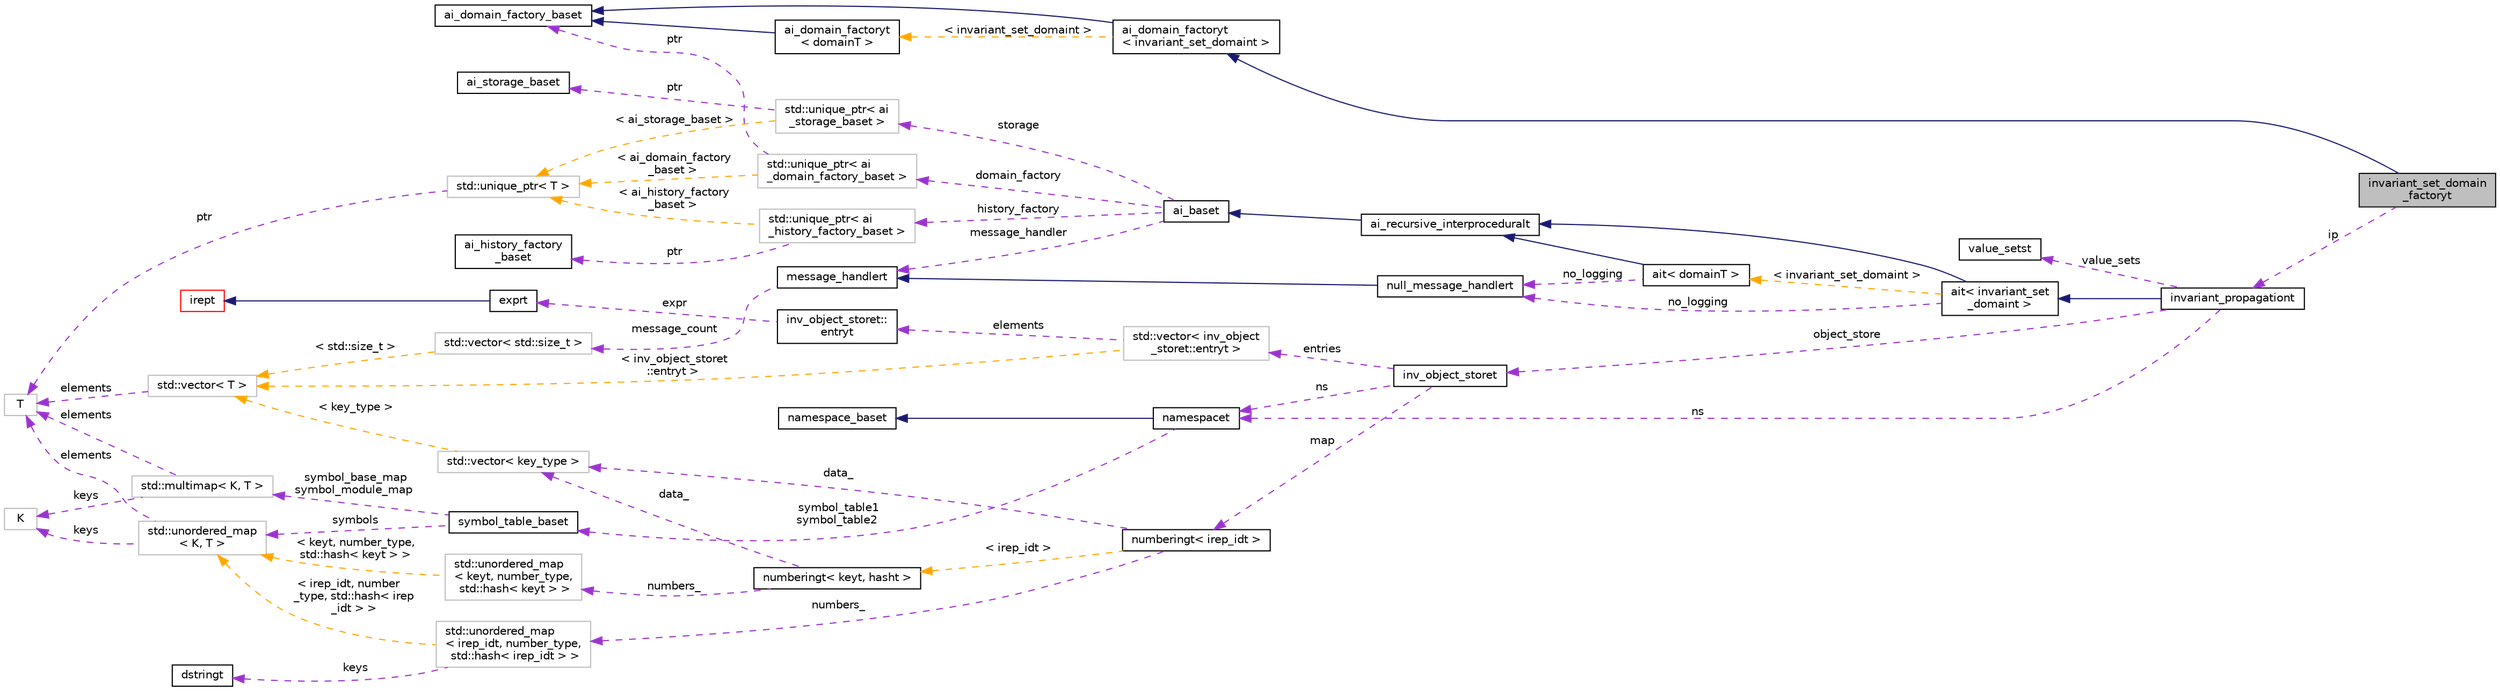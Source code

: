 digraph "invariant_set_domain_factoryt"
{
 // LATEX_PDF_SIZE
  bgcolor="transparent";
  edge [fontname="Helvetica",fontsize="10",labelfontname="Helvetica",labelfontsize="10"];
  node [fontname="Helvetica",fontsize="10",shape=record];
  rankdir="LR";
  Node1 [label="invariant_set_domain\l_factoryt",height=0.2,width=0.4,color="black", fillcolor="grey75", style="filled", fontcolor="black",tooltip="Pass the necessary arguments to the invariant_set_domaint's when constructed."];
  Node2 -> Node1 [dir="back",color="midnightblue",fontsize="10",style="solid",fontname="Helvetica"];
  Node2 [label="ai_domain_factoryt\l\< invariant_set_domaint \>",height=0.2,width=0.4,color="black",URL="$classai__domain__factoryt.html",tooltip=" "];
  Node3 -> Node2 [dir="back",color="midnightblue",fontsize="10",style="solid",fontname="Helvetica"];
  Node3 [label="ai_domain_factory_baset",height=0.2,width=0.4,color="black",URL="$classai__domain__factory__baset.html",tooltip=" "];
  Node4 -> Node2 [dir="back",color="orange",fontsize="10",style="dashed",label=" \< invariant_set_domaint \>" ,fontname="Helvetica"];
  Node4 [label="ai_domain_factoryt\l\< domainT \>",height=0.2,width=0.4,color="black",URL="$classai__domain__factoryt.html",tooltip=" "];
  Node3 -> Node4 [dir="back",color="midnightblue",fontsize="10",style="solid",fontname="Helvetica"];
  Node5 -> Node1 [dir="back",color="darkorchid3",fontsize="10",style="dashed",label=" ip" ,fontname="Helvetica"];
  Node5 [label="invariant_propagationt",height=0.2,width=0.4,color="black",URL="$classinvariant__propagationt.html",tooltip=" "];
  Node6 -> Node5 [dir="back",color="midnightblue",fontsize="10",style="solid",fontname="Helvetica"];
  Node6 [label="ait\< invariant_set\l_domaint \>",height=0.2,width=0.4,color="black",URL="$classait.html",tooltip=" "];
  Node7 -> Node6 [dir="back",color="midnightblue",fontsize="10",style="solid",fontname="Helvetica"];
  Node7 [label="ai_recursive_interproceduralt",height=0.2,width=0.4,color="black",URL="$classai__recursive__interproceduralt.html",tooltip=" "];
  Node8 -> Node7 [dir="back",color="midnightblue",fontsize="10",style="solid",fontname="Helvetica"];
  Node8 [label="ai_baset",height=0.2,width=0.4,color="black",URL="$classai__baset.html",tooltip="This is the basic interface of the abstract interpreter with default implementations of the core func..."];
  Node9 -> Node8 [dir="back",color="darkorchid3",fontsize="10",style="dashed",label=" message_handler" ,fontname="Helvetica"];
  Node9 [label="message_handlert",height=0.2,width=0.4,color="black",URL="$classmessage__handlert.html",tooltip=" "];
  Node10 -> Node9 [dir="back",color="darkorchid3",fontsize="10",style="dashed",label=" message_count" ,fontname="Helvetica"];
  Node10 [label="std::vector\< std::size_t \>",height=0.2,width=0.4,color="grey75",tooltip=" "];
  Node11 -> Node10 [dir="back",color="orange",fontsize="10",style="dashed",label=" \< std::size_t \>" ,fontname="Helvetica"];
  Node11 [label="std::vector\< T \>",height=0.2,width=0.4,color="grey75",tooltip="STL class."];
  Node12 -> Node11 [dir="back",color="darkorchid3",fontsize="10",style="dashed",label=" elements" ,fontname="Helvetica"];
  Node12 [label="T",height=0.2,width=0.4,color="grey75",tooltip=" "];
  Node13 -> Node8 [dir="back",color="darkorchid3",fontsize="10",style="dashed",label=" domain_factory" ,fontname="Helvetica"];
  Node13 [label="std::unique_ptr\< ai\l_domain_factory_baset \>",height=0.2,width=0.4,color="grey75",tooltip=" "];
  Node3 -> Node13 [dir="back",color="darkorchid3",fontsize="10",style="dashed",label=" ptr" ,fontname="Helvetica"];
  Node14 -> Node13 [dir="back",color="orange",fontsize="10",style="dashed",label=" \< ai_domain_factory\l_baset \>" ,fontname="Helvetica"];
  Node14 [label="std::unique_ptr\< T \>",height=0.2,width=0.4,color="grey75",tooltip="STL class."];
  Node12 -> Node14 [dir="back",color="darkorchid3",fontsize="10",style="dashed",label=" ptr" ,fontname="Helvetica"];
  Node15 -> Node8 [dir="back",color="darkorchid3",fontsize="10",style="dashed",label=" storage" ,fontname="Helvetica"];
  Node15 [label="std::unique_ptr\< ai\l_storage_baset \>",height=0.2,width=0.4,color="grey75",tooltip=" "];
  Node16 -> Node15 [dir="back",color="darkorchid3",fontsize="10",style="dashed",label=" ptr" ,fontname="Helvetica"];
  Node16 [label="ai_storage_baset",height=0.2,width=0.4,color="black",URL="$classai__storage__baset.html",tooltip="This is the basic interface for storing domains."];
  Node14 -> Node15 [dir="back",color="orange",fontsize="10",style="dashed",label=" \< ai_storage_baset \>" ,fontname="Helvetica"];
  Node17 -> Node8 [dir="back",color="darkorchid3",fontsize="10",style="dashed",label=" history_factory" ,fontname="Helvetica"];
  Node17 [label="std::unique_ptr\< ai\l_history_factory_baset \>",height=0.2,width=0.4,color="grey75",tooltip=" "];
  Node18 -> Node17 [dir="back",color="darkorchid3",fontsize="10",style="dashed",label=" ptr" ,fontname="Helvetica"];
  Node18 [label="ai_history_factory\l_baset",height=0.2,width=0.4,color="black",URL="$classai__history__factory__baset.html",tooltip="As more detailed histories can get complex (for example, nested loops or deep, mutually recursive cal..."];
  Node14 -> Node17 [dir="back",color="orange",fontsize="10",style="dashed",label=" \< ai_history_factory\l_baset \>" ,fontname="Helvetica"];
  Node19 -> Node6 [dir="back",color="darkorchid3",fontsize="10",style="dashed",label=" no_logging" ,fontname="Helvetica"];
  Node19 [label="null_message_handlert",height=0.2,width=0.4,color="black",URL="$classnull__message__handlert.html",tooltip=" "];
  Node9 -> Node19 [dir="back",color="midnightblue",fontsize="10",style="solid",fontname="Helvetica"];
  Node20 -> Node6 [dir="back",color="orange",fontsize="10",style="dashed",label=" \< invariant_set_domaint \>" ,fontname="Helvetica"];
  Node20 [label="ait\< domainT \>",height=0.2,width=0.4,color="black",URL="$classait.html",tooltip="ait supplies three of the four components needed: an abstract interpreter (in this case handling func..."];
  Node7 -> Node20 [dir="back",color="midnightblue",fontsize="10",style="solid",fontname="Helvetica"];
  Node19 -> Node20 [dir="back",color="darkorchid3",fontsize="10",style="dashed",label=" no_logging" ,fontname="Helvetica"];
  Node21 -> Node5 [dir="back",color="darkorchid3",fontsize="10",style="dashed",label=" object_store" ,fontname="Helvetica"];
  Node21 [label="inv_object_storet",height=0.2,width=0.4,color="black",URL="$classinv__object__storet.html",tooltip=" "];
  Node22 -> Node21 [dir="back",color="darkorchid3",fontsize="10",style="dashed",label=" ns" ,fontname="Helvetica"];
  Node22 [label="namespacet",height=0.2,width=0.4,color="black",URL="$classnamespacet.html",tooltip="A namespacet is essentially one or two symbol tables bound together, to allow for symbol lookups in t..."];
  Node23 -> Node22 [dir="back",color="midnightblue",fontsize="10",style="solid",fontname="Helvetica"];
  Node23 [label="namespace_baset",height=0.2,width=0.4,color="black",URL="$classnamespace__baset.html",tooltip="Basic interface for a namespace."];
  Node24 -> Node22 [dir="back",color="darkorchid3",fontsize="10",style="dashed",label=" symbol_table1\nsymbol_table2" ,fontname="Helvetica"];
  Node24 [label="symbol_table_baset",height=0.2,width=0.4,color="black",URL="$classsymbol__table__baset.html",tooltip="The symbol table base class interface."];
  Node25 -> Node24 [dir="back",color="darkorchid3",fontsize="10",style="dashed",label=" symbol_base_map\nsymbol_module_map" ,fontname="Helvetica"];
  Node25 [label="std::multimap\< K, T \>",height=0.2,width=0.4,color="grey75",tooltip="STL class."];
  Node26 -> Node25 [dir="back",color="darkorchid3",fontsize="10",style="dashed",label=" keys" ,fontname="Helvetica"];
  Node26 [label="K",height=0.2,width=0.4,color="grey75",tooltip=" "];
  Node12 -> Node25 [dir="back",color="darkorchid3",fontsize="10",style="dashed",label=" elements" ,fontname="Helvetica"];
  Node27 -> Node24 [dir="back",color="darkorchid3",fontsize="10",style="dashed",label=" symbols" ,fontname="Helvetica"];
  Node27 [label="std::unordered_map\l\< K, T \>",height=0.2,width=0.4,color="grey75",tooltip="STL class."];
  Node26 -> Node27 [dir="back",color="darkorchid3",fontsize="10",style="dashed",label=" keys" ,fontname="Helvetica"];
  Node12 -> Node27 [dir="back",color="darkorchid3",fontsize="10",style="dashed",label=" elements" ,fontname="Helvetica"];
  Node28 -> Node21 [dir="back",color="darkorchid3",fontsize="10",style="dashed",label=" map" ,fontname="Helvetica"];
  Node28 [label="numberingt\< irep_idt \>",height=0.2,width=0.4,color="black",URL="$classnumberingt.html",tooltip=" "];
  Node29 -> Node28 [dir="back",color="darkorchid3",fontsize="10",style="dashed",label=" numbers_" ,fontname="Helvetica"];
  Node29 [label="std::unordered_map\l\< irep_idt, number_type,\l std::hash\< irep_idt \> \>",height=0.2,width=0.4,color="grey75",tooltip=" "];
  Node30 -> Node29 [dir="back",color="darkorchid3",fontsize="10",style="dashed",label=" keys" ,fontname="Helvetica"];
  Node30 [label="dstringt",height=0.2,width=0.4,color="black",URL="$classdstringt.html",tooltip="dstringt has one field, an unsigned integer no which is an index into a static table of strings."];
  Node27 -> Node29 [dir="back",color="orange",fontsize="10",style="dashed",label=" \< irep_idt, number\l_type, std::hash\< irep\l_idt \> \>" ,fontname="Helvetica"];
  Node31 -> Node28 [dir="back",color="darkorchid3",fontsize="10",style="dashed",label=" data_" ,fontname="Helvetica"];
  Node31 [label="std::vector\< key_type \>",height=0.2,width=0.4,color="grey75",tooltip=" "];
  Node11 -> Node31 [dir="back",color="orange",fontsize="10",style="dashed",label=" \< key_type \>" ,fontname="Helvetica"];
  Node32 -> Node28 [dir="back",color="orange",fontsize="10",style="dashed",label=" \< irep_idt \>" ,fontname="Helvetica"];
  Node32 [label="numberingt\< keyt, hasht \>",height=0.2,width=0.4,color="black",URL="$classnumberingt.html",tooltip=" "];
  Node33 -> Node32 [dir="back",color="darkorchid3",fontsize="10",style="dashed",label=" numbers_" ,fontname="Helvetica"];
  Node33 [label="std::unordered_map\l\< keyt, number_type,\l std::hash\< keyt \> \>",height=0.2,width=0.4,color="grey75",tooltip=" "];
  Node27 -> Node33 [dir="back",color="orange",fontsize="10",style="dashed",label=" \< keyt, number_type,\l std::hash\< keyt \> \>" ,fontname="Helvetica"];
  Node31 -> Node32 [dir="back",color="darkorchid3",fontsize="10",style="dashed",label=" data_" ,fontname="Helvetica"];
  Node34 -> Node21 [dir="back",color="darkorchid3",fontsize="10",style="dashed",label=" entries" ,fontname="Helvetica"];
  Node34 [label="std::vector\< inv_object\l_storet::entryt \>",height=0.2,width=0.4,color="grey75",tooltip=" "];
  Node35 -> Node34 [dir="back",color="darkorchid3",fontsize="10",style="dashed",label=" elements" ,fontname="Helvetica"];
  Node35 [label="inv_object_storet::\lentryt",height=0.2,width=0.4,color="black",URL="$structinv__object__storet_1_1entryt.html",tooltip=" "];
  Node36 -> Node35 [dir="back",color="darkorchid3",fontsize="10",style="dashed",label=" expr" ,fontname="Helvetica"];
  Node36 [label="exprt",height=0.2,width=0.4,color="black",URL="$classexprt.html",tooltip="Base class for all expressions."];
  Node37 -> Node36 [dir="back",color="midnightblue",fontsize="10",style="solid",fontname="Helvetica"];
  Node37 [label="irept",height=0.2,width=0.4,color="red",URL="$classirept.html",tooltip="There are a large number of kinds of tree structured or tree-like data in CPROVER."];
  Node11 -> Node34 [dir="back",color="orange",fontsize="10",style="dashed",label=" \< inv_object_storet\l::entryt \>" ,fontname="Helvetica"];
  Node43 -> Node5 [dir="back",color="darkorchid3",fontsize="10",style="dashed",label=" value_sets" ,fontname="Helvetica"];
  Node43 [label="value_setst",height=0.2,width=0.4,color="black",URL="$classvalue__setst.html",tooltip=" "];
  Node22 -> Node5 [dir="back",color="darkorchid3",fontsize="10",style="dashed",label=" ns" ,fontname="Helvetica"];
}
